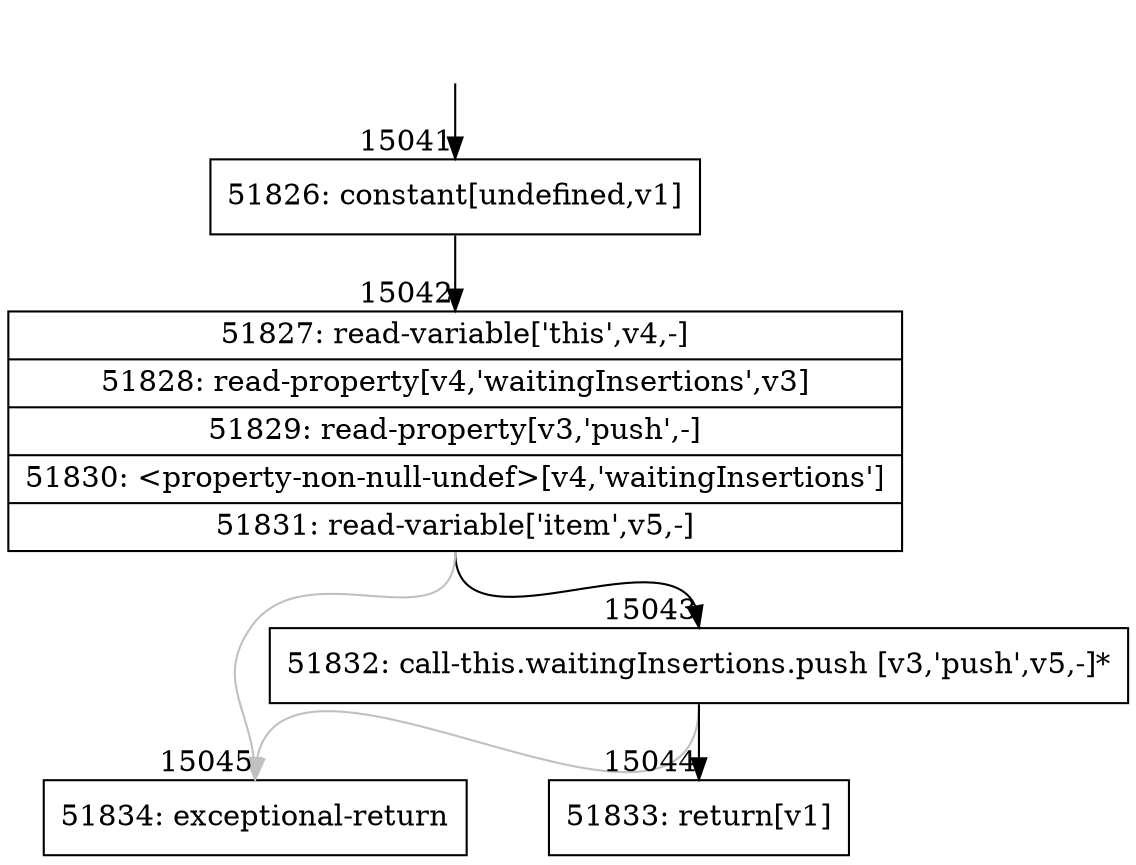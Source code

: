 digraph {
rankdir="TD"
BB_entry1268[shape=none,label=""];
BB_entry1268 -> BB15041 [tailport=s, headport=n, headlabel="    15041"]
BB15041 [shape=record label="{51826: constant[undefined,v1]}" ] 
BB15041 -> BB15042 [tailport=s, headport=n, headlabel="      15042"]
BB15042 [shape=record label="{51827: read-variable['this',v4,-]|51828: read-property[v4,'waitingInsertions',v3]|51829: read-property[v3,'push',-]|51830: \<property-non-null-undef\>[v4,'waitingInsertions']|51831: read-variable['item',v5,-]}" ] 
BB15042 -> BB15043 [tailport=s, headport=n, headlabel="      15043"]
BB15042 -> BB15045 [tailport=s, headport=n, color=gray, headlabel="      15045"]
BB15043 [shape=record label="{51832: call-this.waitingInsertions.push [v3,'push',v5,-]*}" ] 
BB15043 -> BB15044 [tailport=s, headport=n, headlabel="      15044"]
BB15043 -> BB15045 [tailport=s, headport=n, color=gray]
BB15044 [shape=record label="{51833: return[v1]}" ] 
BB15045 [shape=record label="{51834: exceptional-return}" ] 
//#$~ 27750
}
